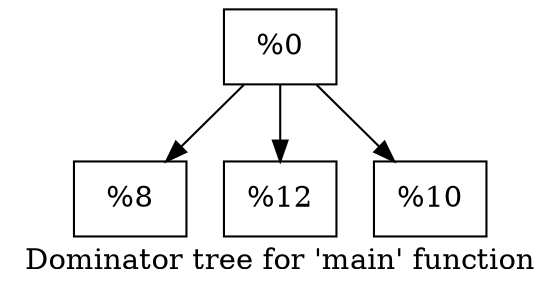 digraph "Dominator tree for 'main' function" {
	label="Dominator tree for 'main' function";

	Node0x2200c90 [shape=record,label="{%0}"];
	Node0x2200c90 -> Node0x22010e0;
	Node0x2200c90 -> Node0x2201120;
	Node0x2200c90 -> Node0x2201160;
	Node0x22010e0 [shape=record,label="{%8}"];
	Node0x2201120 [shape=record,label="{%12}"];
	Node0x2201160 [shape=record,label="{%10}"];
}
